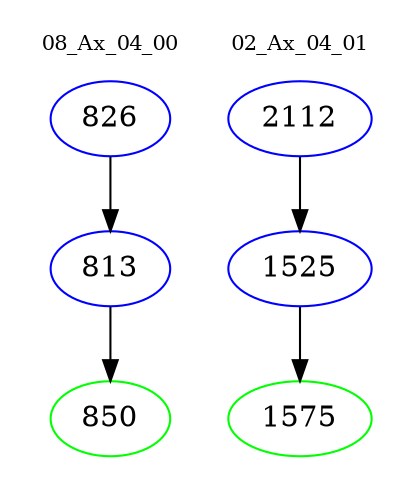 digraph{
subgraph cluster_0 {
color = white
label = "08_Ax_04_00";
fontsize=10;
T0_826 [label="826", color="blue"]
T0_826 -> T0_813 [color="black"]
T0_813 [label="813", color="blue"]
T0_813 -> T0_850 [color="black"]
T0_850 [label="850", color="green"]
}
subgraph cluster_1 {
color = white
label = "02_Ax_04_01";
fontsize=10;
T1_2112 [label="2112", color="blue"]
T1_2112 -> T1_1525 [color="black"]
T1_1525 [label="1525", color="blue"]
T1_1525 -> T1_1575 [color="black"]
T1_1575 [label="1575", color="green"]
}
}
